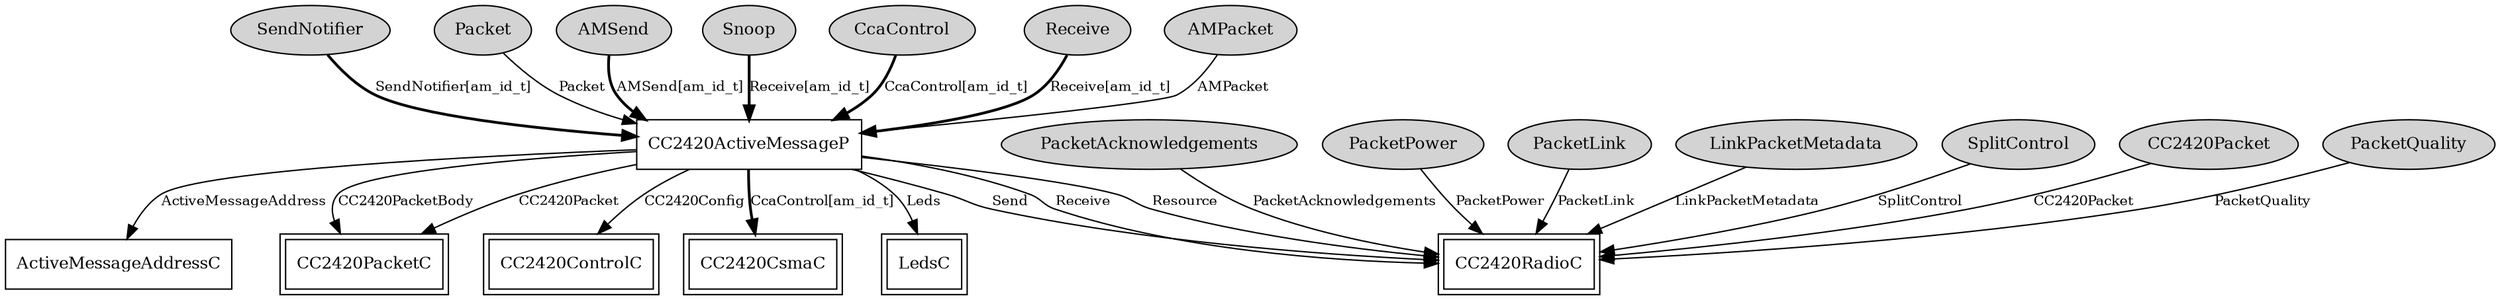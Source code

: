 digraph "CC2420ActiveMessageC" {
  n0x2b7f5c0f6818 [shape=ellipse, style=filled, label="SplitControl", fontsize=12];
  "CC2420RadioC" [fontsize=12, shape=box,peripheries=2, URL="../chtml/CC2420RadioC.html"];
  n0x2b7f5c1127d8 [shape=ellipse, style=filled, label="SendNotifier", fontsize=12];
  "CC2420ActiveMessageP" [fontsize=12, shape=box, URL="../chtml/CC2420ActiveMessageP.html"];
  n0x2b7f5c0f02a8 [shape=ellipse, style=filled, label="Packet", fontsize=12];
  "CC2420ActiveMessageP" [fontsize=12, shape=box, URL="../chtml/CC2420ActiveMessageP.html"];
  n0x2b7f5c0f57a8 [shape=ellipse, style=filled, label="AMSend", fontsize=12];
  "CC2420ActiveMessageP" [fontsize=12, shape=box, URL="../chtml/CC2420ActiveMessageP.html"];
  n0x2b7f5c0f2498 [shape=ellipse, style=filled, label="Snoop", fontsize=12];
  "CC2420ActiveMessageP" [fontsize=12, shape=box, URL="../chtml/CC2420ActiveMessageP.html"];
  n0x2b7f5c0ee020 [shape=ellipse, style=filled, label="CC2420Packet", fontsize=12];
  "CC2420RadioC" [fontsize=12, shape=box,peripheries=2, URL="../chtml/CC2420RadioC.html"];
  n0x2b7f5c0dfbc8 [shape=ellipse, style=filled, label="CcaControl", fontsize=12];
  "CC2420ActiveMessageP" [fontsize=12, shape=box, URL="../chtml/CC2420ActiveMessageP.html"];
  n0x2b7f5c0f4928 [shape=ellipse, style=filled, label="Receive", fontsize=12];
  "CC2420ActiveMessageP" [fontsize=12, shape=box, URL="../chtml/CC2420ActiveMessageP.html"];
  n0x2b7f5c11b6d0 [shape=ellipse, style=filled, label="PacketQuality", fontsize=12];
  "CC2420RadioC" [fontsize=12, shape=box,peripheries=2, URL="../chtml/CC2420RadioC.html"];
  n0x2b7f5c0eee40 [shape=ellipse, style=filled, label="PacketAcknowledgements", fontsize=12];
  "CC2420RadioC" [fontsize=12, shape=box,peripheries=2, URL="../chtml/CC2420RadioC.html"];
  n0x2b7f5c116990 [shape=ellipse, style=filled, label="PacketPower", fontsize=12];
  "CC2420RadioC" [fontsize=12, shape=box,peripheries=2, URL="../chtml/CC2420RadioC.html"];
  n0x2b7f5c11ea98 [shape=ellipse, style=filled, label="PacketLink", fontsize=12];
  "CC2420RadioC" [fontsize=12, shape=box,peripheries=2, URL="../chtml/CC2420RadioC.html"];
  n0x2b7f5c0f2a88 [shape=ellipse, style=filled, label="AMPacket", fontsize=12];
  "CC2420ActiveMessageP" [fontsize=12, shape=box, URL="../chtml/CC2420ActiveMessageP.html"];
  n0x2b7f5c0e5e58 [shape=ellipse, style=filled, label="LinkPacketMetadata", fontsize=12];
  "CC2420RadioC" [fontsize=12, shape=box,peripheries=2, URL="../chtml/CC2420RadioC.html"];
  "CC2420ActiveMessageP" [fontsize=12, shape=box, URL="../chtml/CC2420ActiveMessageP.html"];
  "CC2420RadioC" [fontsize=12, shape=box,peripheries=2, URL="../chtml/CC2420RadioC.html"];
  "CC2420ActiveMessageP" [fontsize=12, shape=box, URL="../chtml/CC2420ActiveMessageP.html"];
  "CC2420RadioC" [fontsize=12, shape=box,peripheries=2, URL="../chtml/CC2420RadioC.html"];
  "CC2420ActiveMessageP" [fontsize=12, shape=box, URL="../chtml/CC2420ActiveMessageP.html"];
  "CC2420RadioC" [fontsize=12, shape=box,peripheries=2, URL="../chtml/CC2420RadioC.html"];
  "CC2420ActiveMessageP" [fontsize=12, shape=box, URL="../chtml/CC2420ActiveMessageP.html"];
  "ActiveMessageAddressC" [fontsize=12, shape=box, URL="../chtml/tos.system.ActiveMessageAddressC.html"];
  "CC2420ActiveMessageP" [fontsize=12, shape=box, URL="../chtml/CC2420ActiveMessageP.html"];
  "CC2420PacketC" [fontsize=12, shape=box,peripheries=2, URL="../chtml/CC2420PacketC.html"];
  "CC2420ActiveMessageP" [fontsize=12, shape=box, URL="../chtml/CC2420ActiveMessageP.html"];
  "CC2420PacketC" [fontsize=12, shape=box,peripheries=2, URL="../chtml/CC2420PacketC.html"];
  "CC2420ActiveMessageP" [fontsize=12, shape=box, URL="../chtml/CC2420ActiveMessageP.html"];
  "CC2420ControlC" [fontsize=12, shape=box,peripheries=2, URL="../chtml/tos.chips.cc2420.control.CC2420ControlC.html"];
  "CC2420ActiveMessageP" [fontsize=12, shape=box, URL="../chtml/CC2420ActiveMessageP.html"];
  "CC2420CsmaC" [fontsize=12, shape=box,peripheries=2, URL="../chtml/CC2420CsmaC.html"];
  "CC2420ActiveMessageP" [fontsize=12, shape=box, URL="../chtml/CC2420ActiveMessageP.html"];
  "LedsC" [fontsize=12, shape=box,peripheries=2, URL="../chtml/tos.system.LedsC.html"];
  "n0x2b7f5c0f6818" -> "CC2420RadioC" [label="SplitControl", URL="../ihtml/tos.interfaces.SplitControl.html", fontsize=10];
  "n0x2b7f5c1127d8" -> "CC2420ActiveMessageP" [label="SendNotifier[am_id_t]", style=bold, URL="../ihtml/tos.interfaces.SendNotifier.html", fontsize=10];
  "n0x2b7f5c0f02a8" -> "CC2420ActiveMessageP" [label="Packet", URL="../ihtml/tos.interfaces.Packet.html", fontsize=10];
  "n0x2b7f5c0f57a8" -> "CC2420ActiveMessageP" [label="AMSend[am_id_t]", style=bold, URL="../ihtml/tos.interfaces.AMSend.html", fontsize=10];
  "n0x2b7f5c0f2498" -> "CC2420ActiveMessageP" [label="Receive[am_id_t]", style=bold, URL="../ihtml/tos.interfaces.Receive.html", fontsize=10];
  "n0x2b7f5c0ee020" -> "CC2420RadioC" [label="CC2420Packet", URL="../ihtml/tos.chips.cc2420.interfaces.CC2420Packet.html", fontsize=10];
  "n0x2b7f5c0dfbc8" -> "CC2420ActiveMessageP" [label="CcaControl[am_id_t]", style=bold, URL="../ihtml/CcaControl.html", fontsize=10];
  "n0x2b7f5c0f4928" -> "CC2420ActiveMessageP" [label="Receive[am_id_t]", style=bold, URL="../ihtml/tos.interfaces.Receive.html", fontsize=10];
  "n0x2b7f5c11b6d0" -> "CC2420RadioC" [label="PacketQuality", URL="../ihtml/PacketQuality.html", fontsize=10];
  "n0x2b7f5c0eee40" -> "CC2420RadioC" [label="PacketAcknowledgements", URL="../ihtml/tos.interfaces.PacketAcknowledgements.html", fontsize=10];
  "n0x2b7f5c116990" -> "CC2420RadioC" [label="PacketPower", URL="../ihtml/PacketPower.html", fontsize=10];
  "n0x2b7f5c11ea98" -> "CC2420RadioC" [label="PacketLink", URL="../ihtml/tos.interfaces.PacketLink.html", fontsize=10];
  "n0x2b7f5c0f2a88" -> "CC2420ActiveMessageP" [label="AMPacket", URL="../ihtml/AMPacket.html", fontsize=10];
  "n0x2b7f5c0e5e58" -> "CC2420RadioC" [label="LinkPacketMetadata", URL="../ihtml/tos.interfaces.LinkPacketMetadata.html", fontsize=10];
  "CC2420ActiveMessageP" -> "CC2420RadioC" [label="Resource", URL="../ihtml/tos.interfaces.Resource.html", fontsize=10];
  "CC2420ActiveMessageP" -> "CC2420RadioC" [label="Send", URL="../ihtml/tos.interfaces.Send.html", fontsize=10];
  "CC2420ActiveMessageP" -> "CC2420RadioC" [label="Receive", URL="../ihtml/tos.interfaces.Receive.html", fontsize=10];
  "CC2420ActiveMessageP" -> "ActiveMessageAddressC" [label="ActiveMessageAddress", URL="../ihtml/tos.interfaces.ActiveMessageAddress.html", fontsize=10];
  "CC2420ActiveMessageP" -> "CC2420PacketC" [label="CC2420Packet", URL="../ihtml/tos.chips.cc2420.interfaces.CC2420Packet.html", fontsize=10];
  "CC2420ActiveMessageP" -> "CC2420PacketC" [label="CC2420PacketBody", URL="../ihtml/tos.chips.cc2420.interfaces.CC2420PacketBody.html", fontsize=10];
  "CC2420ActiveMessageP" -> "CC2420ControlC" [label="CC2420Config", URL="../ihtml/tos.chips.cc2420.interfaces.CC2420Config.html", fontsize=10];
  "CC2420ActiveMessageP" -> "CC2420CsmaC" [label="CcaControl[am_id_t]", style=bold, URL="../ihtml/CcaControl.html", fontsize=10];
  "CC2420ActiveMessageP" -> "LedsC" [label="Leds", URL="../ihtml/tos.interfaces.Leds.html", fontsize=10];
}

